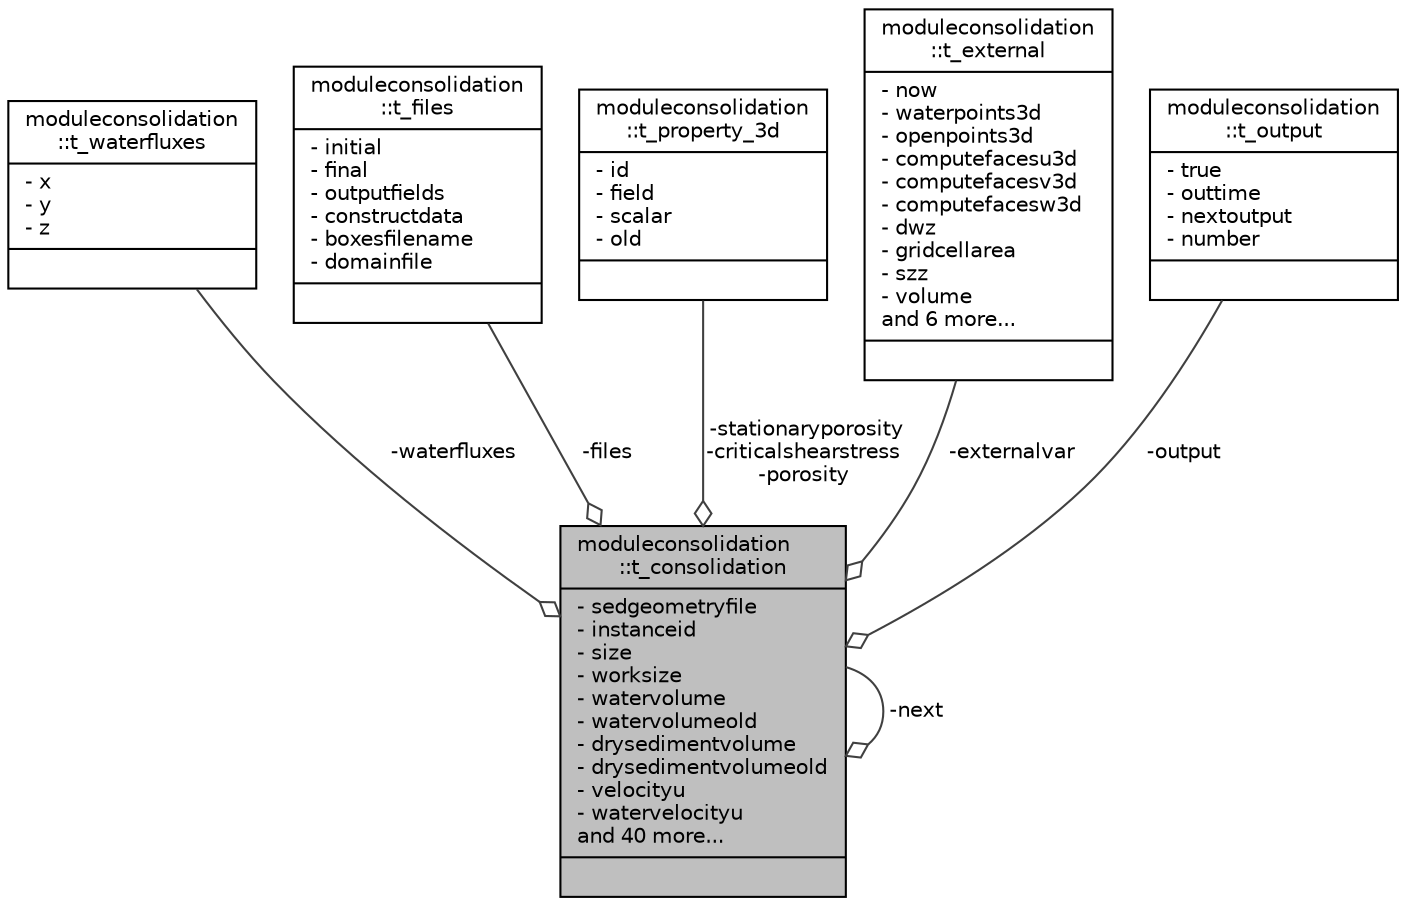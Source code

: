 digraph "moduleconsolidation::t_consolidation"
{
 // LATEX_PDF_SIZE
  edge [fontname="Helvetica",fontsize="10",labelfontname="Helvetica",labelfontsize="10"];
  node [fontname="Helvetica",fontsize="10",shape=record];
  Node1 [label="{moduleconsolidation\l::t_consolidation\n|- sedgeometryfile\l- instanceid\l- size\l- worksize\l- watervolume\l- watervolumeold\l- drysedimentvolume\l- drysedimentvolumeold\l- velocityu\l- watervelocityu\land 40 more...\l|}",height=0.2,width=0.4,color="black", fillcolor="grey75", style="filled", fontcolor="black",tooltip=" "];
  Node1 -> Node1 [color="grey25",fontsize="10",style="solid",label=" -next" ,arrowhead="odiamond",fontname="Helvetica"];
  Node2 -> Node1 [color="grey25",fontsize="10",style="solid",label=" -waterfluxes" ,arrowhead="odiamond",fontname="Helvetica"];
  Node2 [label="{moduleconsolidation\l::t_waterfluxes\n|- x\l- y\l- z\l|}",height=0.2,width=0.4,color="black", fillcolor="white", style="filled",URL="$structmoduleconsolidation_1_1t__waterfluxes.html",tooltip=" "];
  Node3 -> Node1 [color="grey25",fontsize="10",style="solid",label=" -files" ,arrowhead="odiamond",fontname="Helvetica"];
  Node3 [label="{moduleconsolidation\l::t_files\n|- initial\l- final\l- outputfields\l- constructdata\l- boxesfilename\l- domainfile\l|}",height=0.2,width=0.4,color="black", fillcolor="white", style="filled",URL="$structmoduleconsolidation_1_1t__files.html",tooltip=" "];
  Node4 -> Node1 [color="grey25",fontsize="10",style="solid",label=" -stationaryporosity\n-criticalshearstress\n-porosity" ,arrowhead="odiamond",fontname="Helvetica"];
  Node4 [label="{moduleconsolidation\l::t_property_3d\n|- id\l- field\l- scalar\l- old\l|}",height=0.2,width=0.4,color="black", fillcolor="white", style="filled",URL="$structmoduleconsolidation_1_1t__property__3d.html",tooltip=" "];
  Node5 -> Node1 [color="grey25",fontsize="10",style="solid",label=" -externalvar" ,arrowhead="odiamond",fontname="Helvetica"];
  Node5 [label="{moduleconsolidation\l::t_external\n|- now\l- waterpoints3d\l- openpoints3d\l- computefacesu3d\l- computefacesv3d\l- computefacesw3d\l- dwz\l- gridcellarea\l- szz\l- volume\land 6 more...\l|}",height=0.2,width=0.4,color="black", fillcolor="white", style="filled",URL="$structmoduleconsolidation_1_1t__external.html",tooltip=" "];
  Node6 -> Node1 [color="grey25",fontsize="10",style="solid",label=" -output" ,arrowhead="odiamond",fontname="Helvetica"];
  Node6 [label="{moduleconsolidation\l::t_output\n|- true\l- outtime\l- nextoutput\l- number\l|}",height=0.2,width=0.4,color="black", fillcolor="white", style="filled",URL="$structmoduleconsolidation_1_1t__output.html",tooltip=" "];
}

